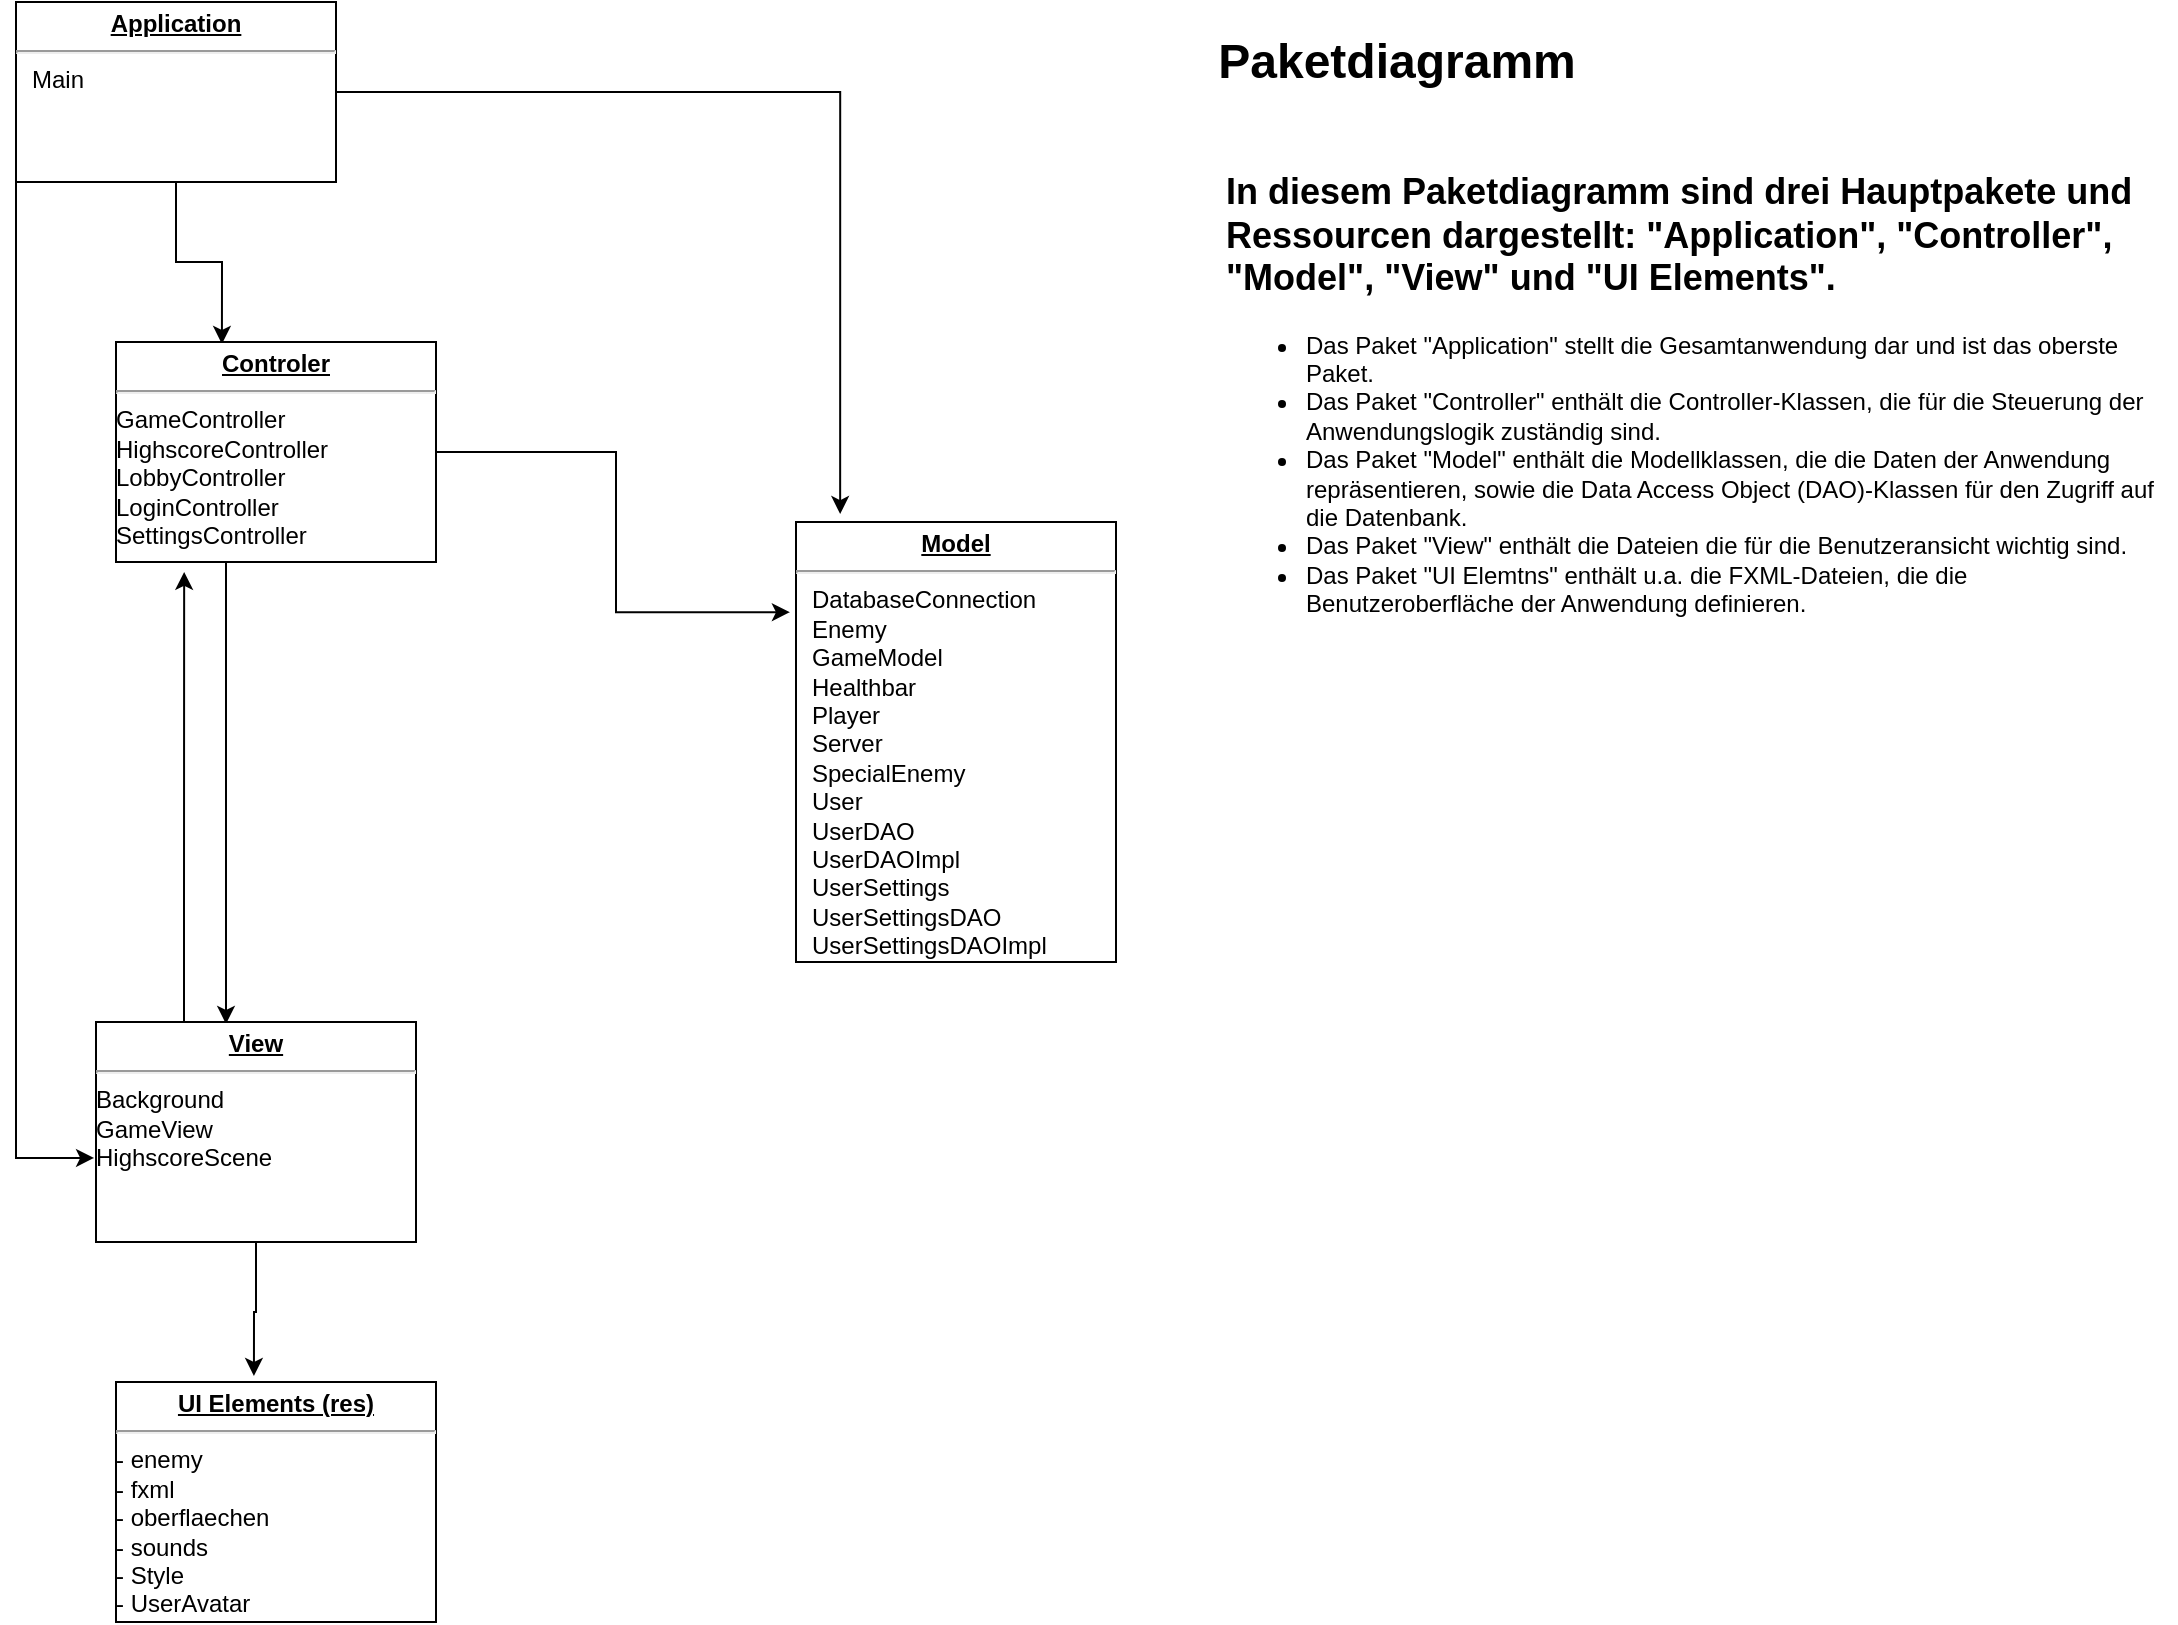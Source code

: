 <mxfile version="21.3.2" type="device">
  <diagram name="Seite-1" id="75WFgXqGn4w-WuiYQvpr">
    <mxGraphModel dx="1271" dy="729" grid="1" gridSize="10" guides="1" tooltips="1" connect="1" arrows="1" fold="1" page="1" pageScale="1" pageWidth="1169" pageHeight="1654" math="0" shadow="0">
      <root>
        <mxCell id="0" />
        <mxCell id="1" parent="0" />
        <mxCell id="lrKyMvSPYAoa701x116I-7" style="edgeStyle=orthogonalEdgeStyle;rounded=0;orthogonalLoop=1;jettySize=auto;html=1;entryX=0.331;entryY=0.009;entryDx=0;entryDy=0;entryPerimeter=0;" edge="1" parent="1" source="lrKyMvSPYAoa701x116I-1" target="lrKyMvSPYAoa701x116I-3">
          <mxGeometry relative="1" as="geometry" />
        </mxCell>
        <mxCell id="lrKyMvSPYAoa701x116I-8" style="edgeStyle=orthogonalEdgeStyle;rounded=0;orthogonalLoop=1;jettySize=auto;html=1;entryX=0.138;entryY=-0.018;entryDx=0;entryDy=0;entryPerimeter=0;" edge="1" parent="1" source="lrKyMvSPYAoa701x116I-1" target="lrKyMvSPYAoa701x116I-2">
          <mxGeometry relative="1" as="geometry" />
        </mxCell>
        <mxCell id="lrKyMvSPYAoa701x116I-9" style="edgeStyle=orthogonalEdgeStyle;rounded=0;orthogonalLoop=1;jettySize=auto;html=1;entryX=-0.006;entryY=0.618;entryDx=0;entryDy=0;entryPerimeter=0;" edge="1" parent="1" source="lrKyMvSPYAoa701x116I-1" target="lrKyMvSPYAoa701x116I-4">
          <mxGeometry relative="1" as="geometry">
            <Array as="points">
              <mxPoint x="80" y="618" />
            </Array>
          </mxGeometry>
        </mxCell>
        <mxCell id="lrKyMvSPYAoa701x116I-1" value="&lt;p style=&quot;margin:0px;margin-top:4px;text-align:center;text-decoration:underline;&quot;&gt;&lt;b&gt;Application&lt;/b&gt;&lt;/p&gt;&lt;hr&gt;&lt;p style=&quot;margin:0px;margin-left:8px;&quot;&gt;Main&lt;/p&gt;" style="verticalAlign=top;align=left;overflow=fill;fontSize=12;fontFamily=Helvetica;html=1;whiteSpace=wrap;" vertex="1" parent="1">
          <mxGeometry x="80" y="40" width="160" height="90" as="geometry" />
        </mxCell>
        <mxCell id="lrKyMvSPYAoa701x116I-2" value="&lt;p style=&quot;margin:0px;margin-top:4px;text-align:center;text-decoration:underline;&quot;&gt;&lt;b&gt;Model&lt;/b&gt;&lt;/p&gt;&lt;hr&gt;&lt;p style=&quot;margin:0px;margin-left:8px;&quot;&gt;DatabaseConnection&lt;/p&gt;&lt;p style=&quot;margin:0px;margin-left:8px;&quot;&gt;Enemy&lt;/p&gt;&lt;p style=&quot;margin:0px;margin-left:8px;&quot;&gt;GameModel&lt;/p&gt;&lt;p style=&quot;margin:0px;margin-left:8px;&quot;&gt;Healthbar&lt;/p&gt;&lt;p style=&quot;margin:0px;margin-left:8px;&quot;&gt;Player&lt;/p&gt;&lt;p style=&quot;margin:0px;margin-left:8px;&quot;&gt;Server&lt;/p&gt;&lt;p style=&quot;margin:0px;margin-left:8px;&quot;&gt;SpecialEnemy&lt;/p&gt;&lt;p style=&quot;margin:0px;margin-left:8px;&quot;&gt;User&lt;/p&gt;&lt;p style=&quot;margin:0px;margin-left:8px;&quot;&gt;UserDAO&lt;/p&gt;&lt;p style=&quot;margin:0px;margin-left:8px;&quot;&gt;UserDAOImpl&lt;/p&gt;&lt;p style=&quot;margin:0px;margin-left:8px;&quot;&gt;UserSettings&lt;/p&gt;&lt;p style=&quot;margin:0px;margin-left:8px;&quot;&gt;UserSettingsDAO&lt;/p&gt;&lt;p style=&quot;margin:0px;margin-left:8px;&quot;&gt;UserSettingsDAOImpl&lt;br&gt;&lt;/p&gt;" style="verticalAlign=top;align=left;overflow=fill;fontSize=12;fontFamily=Helvetica;html=1;whiteSpace=wrap;" vertex="1" parent="1">
          <mxGeometry x="470" y="300" width="160" height="220" as="geometry" />
        </mxCell>
        <mxCell id="lrKyMvSPYAoa701x116I-10" style="edgeStyle=orthogonalEdgeStyle;rounded=0;orthogonalLoop=1;jettySize=auto;html=1;entryX=-0.019;entryY=0.205;entryDx=0;entryDy=0;entryPerimeter=0;" edge="1" parent="1" source="lrKyMvSPYAoa701x116I-3" target="lrKyMvSPYAoa701x116I-2">
          <mxGeometry relative="1" as="geometry" />
        </mxCell>
        <mxCell id="lrKyMvSPYAoa701x116I-11" style="edgeStyle=orthogonalEdgeStyle;rounded=0;orthogonalLoop=1;jettySize=auto;html=1;entryX=0.2;entryY=0.009;entryDx=0;entryDy=0;entryPerimeter=0;" edge="1" parent="1">
          <mxGeometry relative="1" as="geometry">
            <mxPoint x="185" y="320" as="sourcePoint" />
            <mxPoint x="185" y="550.99" as="targetPoint" />
            <Array as="points">
              <mxPoint x="185" y="380" />
              <mxPoint x="185" y="380" />
            </Array>
          </mxGeometry>
        </mxCell>
        <mxCell id="lrKyMvSPYAoa701x116I-3" value="&lt;p style=&quot;margin:0px;margin-top:4px;text-align:center;text-decoration:underline;&quot;&gt;&lt;b&gt;Controler&lt;/b&gt;&lt;/p&gt;&lt;hr&gt;&lt;div&gt;GameController&lt;/div&gt;&lt;div&gt;HighscoreController&lt;/div&gt;&lt;div&gt;LobbyController&lt;/div&gt;&lt;div&gt;LoginController&lt;/div&gt;&lt;div&gt;SettingsController&lt;br&gt;&lt;/div&gt;" style="verticalAlign=top;align=left;overflow=fill;fontSize=12;fontFamily=Helvetica;html=1;whiteSpace=wrap;" vertex="1" parent="1">
          <mxGeometry x="130" y="210" width="160" height="110" as="geometry" />
        </mxCell>
        <mxCell id="lrKyMvSPYAoa701x116I-12" style="edgeStyle=orthogonalEdgeStyle;rounded=0;orthogonalLoop=1;jettySize=auto;html=1;entryX=0.213;entryY=1.045;entryDx=0;entryDy=0;entryPerimeter=0;" edge="1" parent="1" source="lrKyMvSPYAoa701x116I-4" target="lrKyMvSPYAoa701x116I-3">
          <mxGeometry relative="1" as="geometry">
            <Array as="points">
              <mxPoint x="164" y="490" />
              <mxPoint x="164" y="490" />
            </Array>
          </mxGeometry>
        </mxCell>
        <mxCell id="lrKyMvSPYAoa701x116I-13" style="edgeStyle=orthogonalEdgeStyle;rounded=0;orthogonalLoop=1;jettySize=auto;html=1;entryX=0.431;entryY=-0.025;entryDx=0;entryDy=0;entryPerimeter=0;" edge="1" parent="1" source="lrKyMvSPYAoa701x116I-4" target="lrKyMvSPYAoa701x116I-5">
          <mxGeometry relative="1" as="geometry" />
        </mxCell>
        <mxCell id="lrKyMvSPYAoa701x116I-4" value="&lt;p style=&quot;margin:0px;margin-top:4px;text-align:center;text-decoration:underline;&quot;&gt;&lt;b&gt;View&lt;/b&gt;&lt;/p&gt;&lt;hr&gt;&lt;div&gt;Background&lt;/div&gt;&lt;div&gt;GameView&lt;/div&gt;&lt;div&gt;HighscoreScene&lt;/div&gt;&lt;div&gt;&lt;br&gt;&lt;/div&gt;" style="verticalAlign=top;align=left;overflow=fill;fontSize=12;fontFamily=Helvetica;html=1;whiteSpace=wrap;" vertex="1" parent="1">
          <mxGeometry x="120" y="550" width="160" height="110" as="geometry" />
        </mxCell>
        <mxCell id="lrKyMvSPYAoa701x116I-5" value="&lt;p style=&quot;margin:0px;margin-top:4px;text-align:center;text-decoration:underline;&quot;&gt;&lt;b&gt;UI Elements (res)&lt;br&gt;&lt;/b&gt;&lt;/p&gt;&lt;hr&gt;&lt;div&gt;- enemy&lt;/div&gt;&lt;div&gt;- fxml&lt;/div&gt;&lt;div&gt;- oberflaechen&lt;/div&gt;&lt;div&gt;- sounds&lt;/div&gt;&lt;div&gt;- Style&lt;/div&gt;&lt;div&gt;- UserAvatar&lt;br&gt;&lt;/div&gt;&lt;div&gt;&lt;br&gt;&lt;/div&gt;" style="verticalAlign=top;align=left;overflow=fill;fontSize=12;fontFamily=Helvetica;html=1;whiteSpace=wrap;" vertex="1" parent="1">
          <mxGeometry x="130" y="730" width="160" height="120" as="geometry" />
        </mxCell>
        <mxCell id="lrKyMvSPYAoa701x116I-14" value="&lt;h2&gt;In diesem Paketdiagramm sind drei Hauptpakete und Ressourcen dargestellt: &quot;Application&quot;, &quot;Controller&quot;, &quot;Model&quot;, &quot;View&quot; und &quot;UI Elements&quot;.&lt;/h2&gt;&lt;ul&gt;&lt;li&gt;Das Paket &quot;Application&quot; stellt die Gesamtanwendung dar und ist das oberste Paket.&lt;/li&gt;&lt;li&gt;Das Paket &quot;Controller&quot; enthält die Controller-Klassen, die für die Steuerung der Anwendungslogik zuständig sind.&lt;/li&gt;&lt;li&gt;Das Paket &quot;Model&quot; enthält die Modellklassen, die die Daten der Anwendung repräsentieren, sowie die Data Access Object (DAO)-Klassen für den Zugriff auf die Datenbank.&lt;/li&gt;&lt;li&gt;Das Paket &quot;View&quot; enthält die Dateien die für die Benutzeransicht wichtig sind.&lt;br&gt;&lt;/li&gt;&lt;li&gt;Das Paket &quot;UI Elemtns&quot; enthält u.a. die FXML-Dateien, die die Benutzeroberfläche der Anwendung definieren.&lt;/li&gt;&lt;/ul&gt;" style="text;html=1;strokeColor=none;fillColor=none;spacing=5;spacingTop=-20;whiteSpace=wrap;overflow=hidden;rounded=0;" vertex="1" parent="1">
          <mxGeometry x="680" y="120" width="480" height="290" as="geometry" />
        </mxCell>
        <mxCell id="lrKyMvSPYAoa701x116I-17" value="Paketdiagramm" style="text;strokeColor=none;fillColor=none;html=1;fontSize=24;fontStyle=1;verticalAlign=middle;align=center;" vertex="1" parent="1">
          <mxGeometry x="720" y="50" width="100" height="40" as="geometry" />
        </mxCell>
      </root>
    </mxGraphModel>
  </diagram>
</mxfile>
